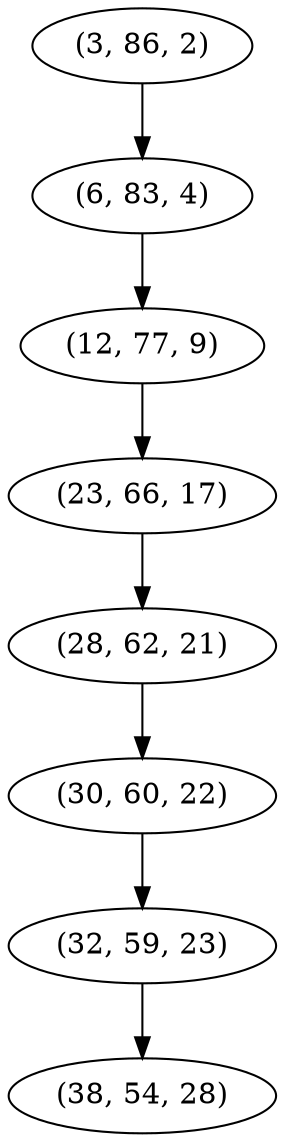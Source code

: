 digraph tree {
    "(3, 86, 2)";
    "(6, 83, 4)";
    "(12, 77, 9)";
    "(23, 66, 17)";
    "(28, 62, 21)";
    "(30, 60, 22)";
    "(32, 59, 23)";
    "(38, 54, 28)";
    "(3, 86, 2)" -> "(6, 83, 4)";
    "(6, 83, 4)" -> "(12, 77, 9)";
    "(12, 77, 9)" -> "(23, 66, 17)";
    "(23, 66, 17)" -> "(28, 62, 21)";
    "(28, 62, 21)" -> "(30, 60, 22)";
    "(30, 60, 22)" -> "(32, 59, 23)";
    "(32, 59, 23)" -> "(38, 54, 28)";
}
